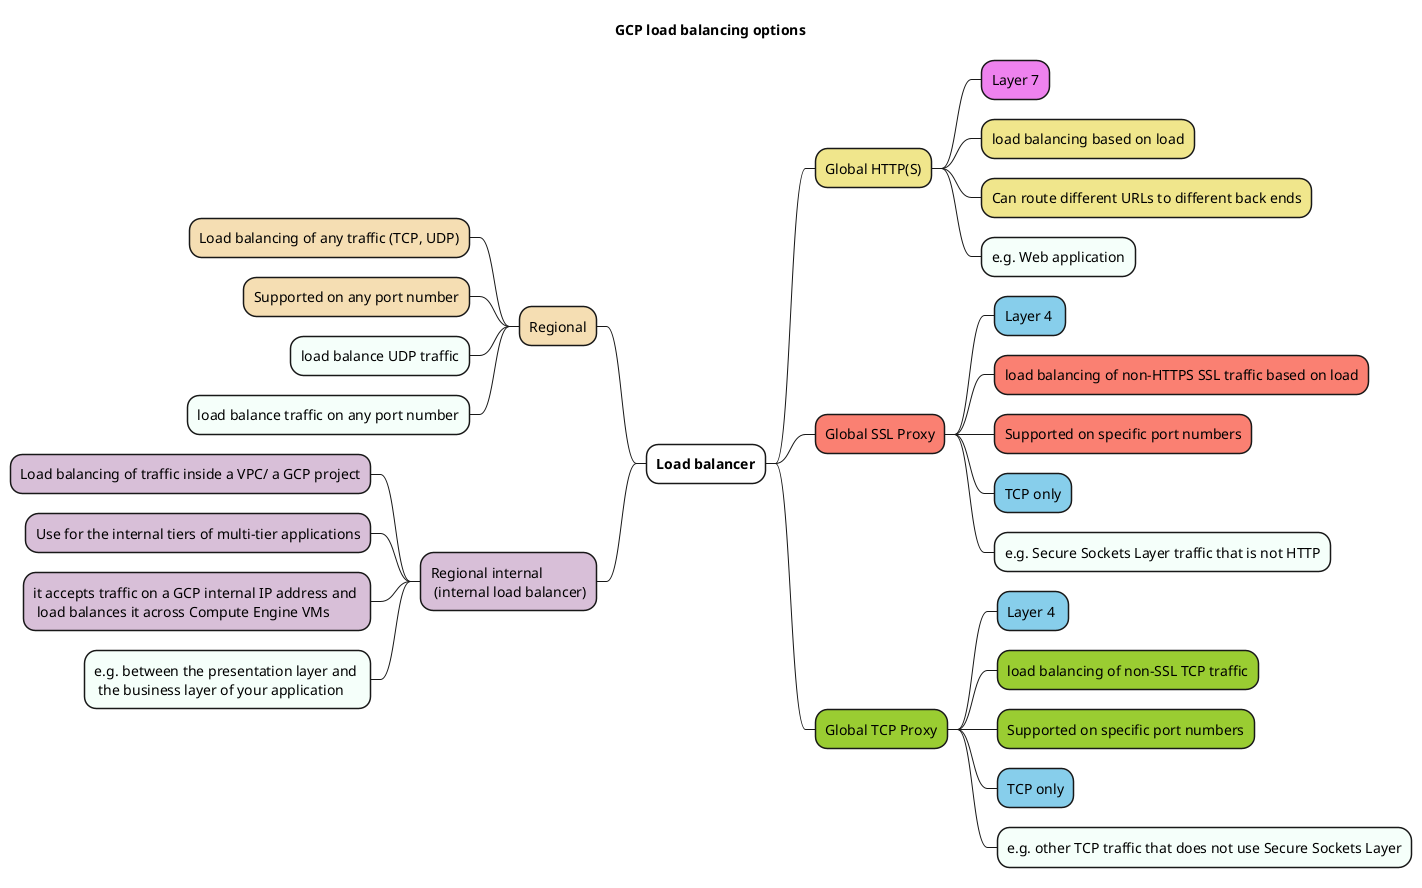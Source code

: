 @startmindmap
title GCP load balancing options

*[#White] **Load balancer**

++[#Khaki] Global HTTP(S)
+++[#Violet] Layer 7
+++[#Khaki] load balancing based on load
+++[#Khaki] Can route different URLs to different back ends
+++[#MintCream] e.g. Web application

++[#Salmon] Global SSL Proxy
+++[#SkyBlue] Layer 4 
+++[#Salmon] load balancing of non-HTTPS SSL traffic based on load
+++[#Salmon] Supported on specific port numbers
+++[#SkyBlue] TCP only
+++[#MintCream] e.g. Secure Sockets Layer traffic that is not HTTP

**[#YellowGreen] Global TCP Proxy
***[#SkyBlue] Layer 4 
***[#YellowGreen] load balancing of non-SSL TCP traffic
***[#YellowGreen] Supported on specific port numbers
***[#SkyBlue] TCP only
***[#MintCream] e.g. other TCP traffic that does not use Secure Sockets Layer

--[#Wheat] Regional
---[#Wheat] Load balancing of any traffic (TCP, UDP)
---[#Wheat] Supported on any port number
---[#MintCream] load balance UDP traffic
---[#MintCream] load balance traffic on any port number

--[#Thistle] Regional internal \n (internal load balancer)
---[#Thistle] Load balancing of traffic inside a VPC/ a GCP project
---[#Thistle] Use for the internal tiers of multi-tier applications
---[#Thistle] it accepts traffic on a GCP internal IP address and \n load balances it across Compute Engine VMs
---[#MintCream] e.g. between the presentation layer and \n the business layer of your application


@endmindmap